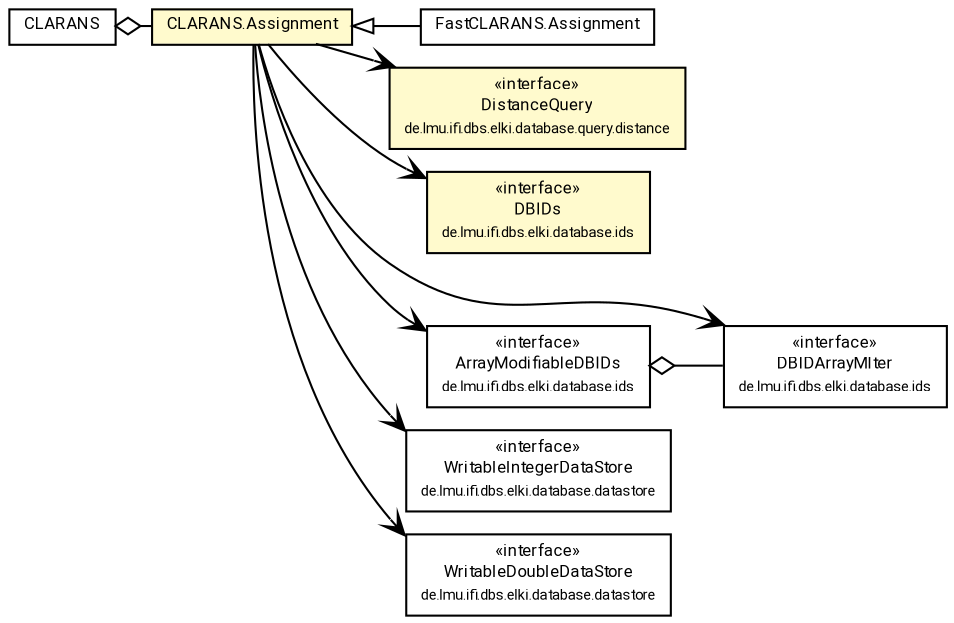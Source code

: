 #!/usr/local/bin/dot
#
# Class diagram 
# Generated by UMLGraph version R5_7_2-60-g0e99a6 (http://www.spinellis.gr/umlgraph/)
#

digraph G {
	graph [fontnames="svg"]
	edge [fontname="Roboto",fontsize=7,labelfontname="Roboto",labelfontsize=7,color="black"];
	node [fontname="Roboto",fontcolor="black",fontsize=8,shape=plaintext,margin=0,width=0,height=0];
	nodesep=0.15;
	ranksep=0.25;
	rankdir=LR;
	// de.lmu.ifi.dbs.elki.algorithm.clustering.kmeans.CLARANS<V>
	c2123181 [label=<<table title="de.lmu.ifi.dbs.elki.algorithm.clustering.kmeans.CLARANS" border="0" cellborder="1" cellspacing="0" cellpadding="2" href="CLARANS.html" target="_parent">
		<tr><td><table border="0" cellspacing="0" cellpadding="1">
		<tr><td align="center" balign="center"> <font face="Roboto">CLARANS</font> </td></tr>
		</table></td></tr>
		</table>>, URL="CLARANS.html"];
	// de.lmu.ifi.dbs.elki.algorithm.clustering.kmeans.CLARANS.Assignment
	c2123182 [label=<<table title="de.lmu.ifi.dbs.elki.algorithm.clustering.kmeans.CLARANS.Assignment" border="0" cellborder="1" cellspacing="0" cellpadding="2" bgcolor="lemonChiffon" href="CLARANS.Assignment.html" target="_parent">
		<tr><td><table border="0" cellspacing="0" cellpadding="1">
		<tr><td align="center" balign="center"> <font face="Roboto">CLARANS.Assignment</font> </td></tr>
		</table></td></tr>
		</table>>, URL="CLARANS.Assignment.html"];
	// de.lmu.ifi.dbs.elki.algorithm.clustering.kmeans.FastCLARANS.Assignment
	c2123187 [label=<<table title="de.lmu.ifi.dbs.elki.algorithm.clustering.kmeans.FastCLARANS.Assignment" border="0" cellborder="1" cellspacing="0" cellpadding="2" href="FastCLARANS.Assignment.html" target="_parent">
		<tr><td><table border="0" cellspacing="0" cellpadding="1">
		<tr><td align="center" balign="center"> <font face="Roboto">FastCLARANS.Assignment</font> </td></tr>
		</table></td></tr>
		</table>>, URL="FastCLARANS.Assignment.html"];
	// de.lmu.ifi.dbs.elki.database.query.distance.DistanceQuery<O>
	c2123430 [label=<<table title="de.lmu.ifi.dbs.elki.database.query.distance.DistanceQuery" border="0" cellborder="1" cellspacing="0" cellpadding="2" bgcolor="LemonChiffon" href="../../../database/query/distance/DistanceQuery.html" target="_parent">
		<tr><td><table border="0" cellspacing="0" cellpadding="1">
		<tr><td align="center" balign="center"> &#171;interface&#187; </td></tr>
		<tr><td align="center" balign="center"> <font face="Roboto">DistanceQuery</font> </td></tr>
		<tr><td align="center" balign="center"> <font face="Roboto" point-size="7.0">de.lmu.ifi.dbs.elki.database.query.distance</font> </td></tr>
		</table></td></tr>
		</table>>, URL="../../../database/query/distance/DistanceQuery.html"];
	// de.lmu.ifi.dbs.elki.database.ids.DBIDs
	c2123592 [label=<<table title="de.lmu.ifi.dbs.elki.database.ids.DBIDs" border="0" cellborder="1" cellspacing="0" cellpadding="2" bgcolor="LemonChiffon" href="../../../database/ids/DBIDs.html" target="_parent">
		<tr><td><table border="0" cellspacing="0" cellpadding="1">
		<tr><td align="center" balign="center"> &#171;interface&#187; </td></tr>
		<tr><td align="center" balign="center"> <font face="Roboto">DBIDs</font> </td></tr>
		<tr><td align="center" balign="center"> <font face="Roboto" point-size="7.0">de.lmu.ifi.dbs.elki.database.ids</font> </td></tr>
		</table></td></tr>
		</table>>, URL="../../../database/ids/DBIDs.html"];
	// de.lmu.ifi.dbs.elki.database.ids.DBIDArrayMIter
	c2123600 [label=<<table title="de.lmu.ifi.dbs.elki.database.ids.DBIDArrayMIter" border="0" cellborder="1" cellspacing="0" cellpadding="2" href="../../../database/ids/DBIDArrayMIter.html" target="_parent">
		<tr><td><table border="0" cellspacing="0" cellpadding="1">
		<tr><td align="center" balign="center"> &#171;interface&#187; </td></tr>
		<tr><td align="center" balign="center"> <font face="Roboto">DBIDArrayMIter</font> </td></tr>
		<tr><td align="center" balign="center"> <font face="Roboto" point-size="7.0">de.lmu.ifi.dbs.elki.database.ids</font> </td></tr>
		</table></td></tr>
		</table>>, URL="../../../database/ids/DBIDArrayMIter.html"];
	// de.lmu.ifi.dbs.elki.database.ids.ArrayModifiableDBIDs
	c2123616 [label=<<table title="de.lmu.ifi.dbs.elki.database.ids.ArrayModifiableDBIDs" border="0" cellborder="1" cellspacing="0" cellpadding="2" href="../../../database/ids/ArrayModifiableDBIDs.html" target="_parent">
		<tr><td><table border="0" cellspacing="0" cellpadding="1">
		<tr><td align="center" balign="center"> &#171;interface&#187; </td></tr>
		<tr><td align="center" balign="center"> <font face="Roboto">ArrayModifiableDBIDs</font> </td></tr>
		<tr><td align="center" balign="center"> <font face="Roboto" point-size="7.0">de.lmu.ifi.dbs.elki.database.ids</font> </td></tr>
		</table></td></tr>
		</table>>, URL="../../../database/ids/ArrayModifiableDBIDs.html"];
	// de.lmu.ifi.dbs.elki.database.datastore.WritableIntegerDataStore
	c2123625 [label=<<table title="de.lmu.ifi.dbs.elki.database.datastore.WritableIntegerDataStore" border="0" cellborder="1" cellspacing="0" cellpadding="2" href="../../../database/datastore/WritableIntegerDataStore.html" target="_parent">
		<tr><td><table border="0" cellspacing="0" cellpadding="1">
		<tr><td align="center" balign="center"> &#171;interface&#187; </td></tr>
		<tr><td align="center" balign="center"> <font face="Roboto">WritableIntegerDataStore</font> </td></tr>
		<tr><td align="center" balign="center"> <font face="Roboto" point-size="7.0">de.lmu.ifi.dbs.elki.database.datastore</font> </td></tr>
		</table></td></tr>
		</table>>, URL="../../../database/datastore/WritableIntegerDataStore.html"];
	// de.lmu.ifi.dbs.elki.database.datastore.WritableDoubleDataStore
	c2123659 [label=<<table title="de.lmu.ifi.dbs.elki.database.datastore.WritableDoubleDataStore" border="0" cellborder="1" cellspacing="0" cellpadding="2" href="../../../database/datastore/WritableDoubleDataStore.html" target="_parent">
		<tr><td><table border="0" cellspacing="0" cellpadding="1">
		<tr><td align="center" balign="center"> &#171;interface&#187; </td></tr>
		<tr><td align="center" balign="center"> <font face="Roboto">WritableDoubleDataStore</font> </td></tr>
		<tr><td align="center" balign="center"> <font face="Roboto" point-size="7.0">de.lmu.ifi.dbs.elki.database.datastore</font> </td></tr>
		</table></td></tr>
		</table>>, URL="../../../database/datastore/WritableDoubleDataStore.html"];
	// de.lmu.ifi.dbs.elki.algorithm.clustering.kmeans.CLARANS<V> has de.lmu.ifi.dbs.elki.algorithm.clustering.kmeans.CLARANS.Assignment
	c2123181 -> c2123182 [arrowhead=none,arrowtail=ediamond,dir=back,weight=4];
	// de.lmu.ifi.dbs.elki.algorithm.clustering.kmeans.FastCLARANS.Assignment extends de.lmu.ifi.dbs.elki.algorithm.clustering.kmeans.CLARANS.Assignment
	c2123182 -> c2123187 [arrowtail=empty,dir=back,weight=10];
	// de.lmu.ifi.dbs.elki.database.ids.ArrayModifiableDBIDs has de.lmu.ifi.dbs.elki.database.ids.DBIDArrayMIter
	c2123616 -> c2123600 [arrowhead=none,arrowtail=ediamond,dir=back,weight=4];
	// de.lmu.ifi.dbs.elki.algorithm.clustering.kmeans.CLARANS.Assignment navassoc de.lmu.ifi.dbs.elki.database.ids.DBIDs
	c2123182 -> c2123592 [arrowhead=open,weight=1];
	// de.lmu.ifi.dbs.elki.algorithm.clustering.kmeans.CLARANS.Assignment navassoc de.lmu.ifi.dbs.elki.database.query.distance.DistanceQuery<O>
	c2123182 -> c2123430 [arrowhead=open,weight=1];
	// de.lmu.ifi.dbs.elki.algorithm.clustering.kmeans.CLARANS.Assignment navassoc de.lmu.ifi.dbs.elki.database.datastore.WritableDoubleDataStore
	c2123182 -> c2123659 [arrowhead=open,weight=1];
	// de.lmu.ifi.dbs.elki.algorithm.clustering.kmeans.CLARANS.Assignment navassoc de.lmu.ifi.dbs.elki.database.datastore.WritableIntegerDataStore
	c2123182 -> c2123625 [arrowhead=open,weight=1];
	// de.lmu.ifi.dbs.elki.algorithm.clustering.kmeans.CLARANS.Assignment navassoc de.lmu.ifi.dbs.elki.database.ids.ArrayModifiableDBIDs
	c2123182 -> c2123616 [arrowhead=open,weight=1];
	// de.lmu.ifi.dbs.elki.algorithm.clustering.kmeans.CLARANS.Assignment navassoc de.lmu.ifi.dbs.elki.database.ids.DBIDArrayMIter
	c2123182 -> c2123600 [arrowhead=open,weight=1];
}

